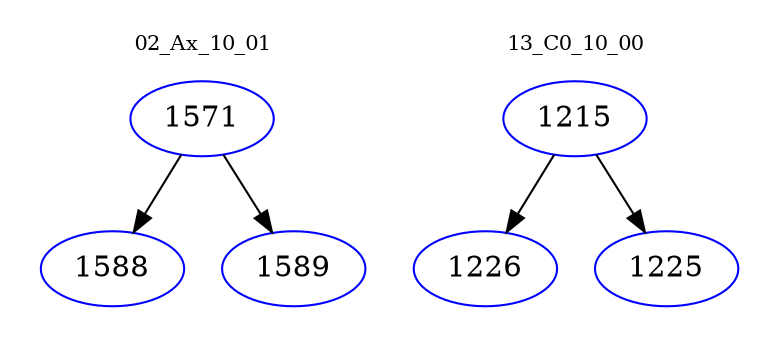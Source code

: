 digraph{
subgraph cluster_0 {
color = white
label = "02_Ax_10_01";
fontsize=10;
T0_1571 [label="1571", color="blue"]
T0_1571 -> T0_1588 [color="black"]
T0_1588 [label="1588", color="blue"]
T0_1571 -> T0_1589 [color="black"]
T0_1589 [label="1589", color="blue"]
}
subgraph cluster_1 {
color = white
label = "13_C0_10_00";
fontsize=10;
T1_1215 [label="1215", color="blue"]
T1_1215 -> T1_1226 [color="black"]
T1_1226 [label="1226", color="blue"]
T1_1215 -> T1_1225 [color="black"]
T1_1225 [label="1225", color="blue"]
}
}
